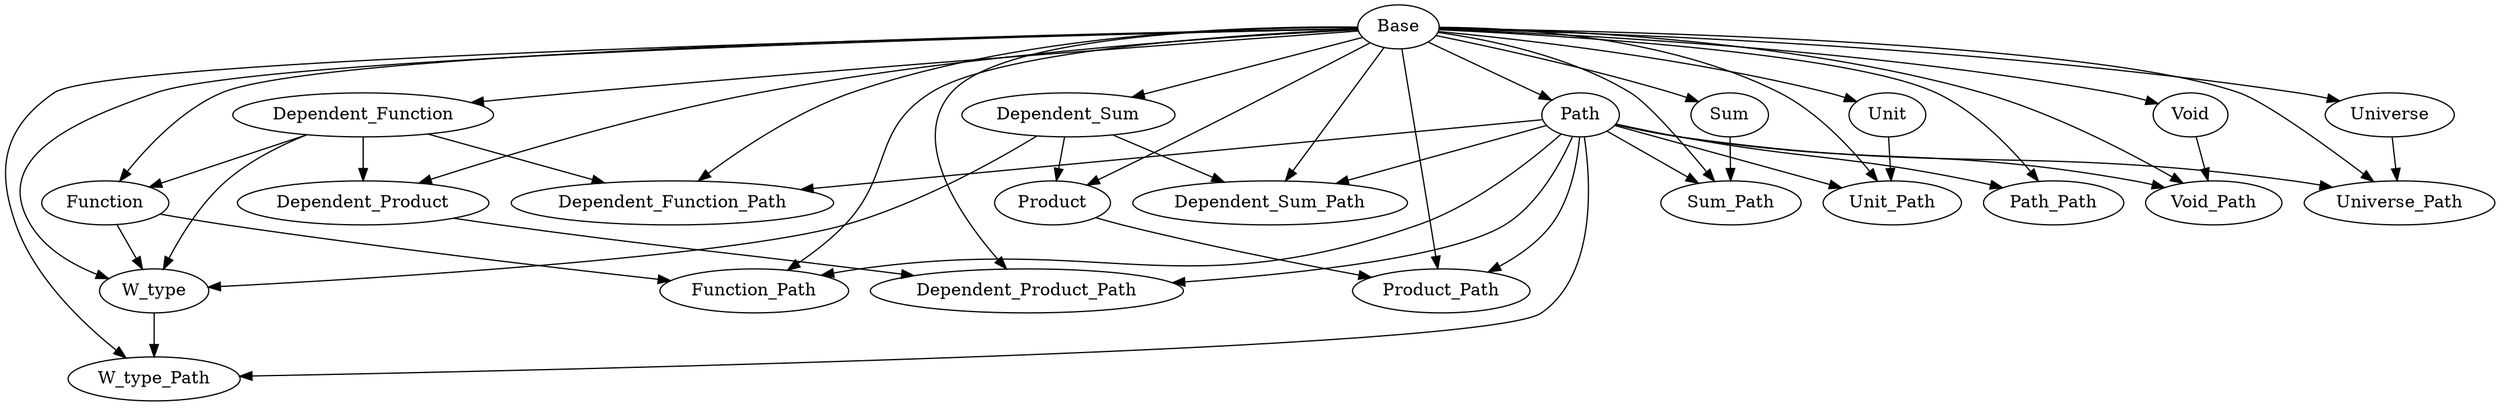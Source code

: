 digraph Dependencies {
  # Base
  # Dependent_Function
  "Base" -> "Dependent_Function";
  # Function
  "Base" -> "Function";
  "Dependent_Function" -> "Function";
  # Dependent_Product
  "Base" -> "Dependent_Product";
  "Dependent_Function" -> "Dependent_Product";
  # Dependent_Sum
  "Base" -> "Dependent_Sum";
  # Product
  "Base" -> "Product";
  "Dependent_Sum" -> "Product";
  # Sum
  "Base" -> "Sum";
  # Unit
  "Base" -> "Unit";
  # Void
  "Base" -> "Void";
  # W_type
  "Base" -> "W_type";
  "Dependent_Function" -> "W_type";
  "Function" -> "W_type";
  "Dependent_Sum" -> "W_type";
  # Universe
  "Base" -> "Universe";
  # Path
  "Base" -> "Path";
  # Dependent_Function_Path
  "Base" -> "Dependent_Function_Path";
  "Dependent_Function" -> "Dependent_Function_Path";
  "Path" -> "Dependent_Function_Path";
  # Function_Path
  "Base" -> "Function_Path";
  "Function" -> "Function_Path";
  "Path" -> "Function_Path";
  # Dependent_Product_Path
  "Base" -> "Dependent_Product_Path";
  "Dependent_Product" -> "Dependent_Product_Path";
  "Path" -> "Dependent_Product_Path";
  # Dependent_Sum_Path
  "Base" -> "Dependent_Sum_Path";
  "Dependent_Sum" -> "Dependent_Sum_Path";
  "Path" -> "Dependent_Sum_Path";
  # Product_Path
  "Base" -> "Product_Path";
  "Product" -> "Product_Path";
  "Path" -> "Product_Path";
  # Sum_Path
  "Base" -> "Sum_Path";
  "Sum" -> "Sum_Path";
  "Path" -> "Sum_Path";
  # Unit_Path
  "Base" -> "Unit_Path";
  "Unit" -> "Unit_Path";
  "Path" -> "Unit_Path";
  # Void_Path
  "Base" -> "Void_Path";
  "Void" -> "Void_Path";
  "Path" -> "Void_Path";
  # W_type_Path
  "Base" -> "W_type_Path";
  "W_type" -> "W_type_Path";
  "Path" -> "W_type_Path";
  # Universe_Path
  "Base" -> "Universe_Path";
  "Universe" -> "Universe_Path";
  "Path" -> "Universe_Path";
  # Path_Path
  "Base" -> "Path_Path";
  "Path" -> "Path_Path";
}

